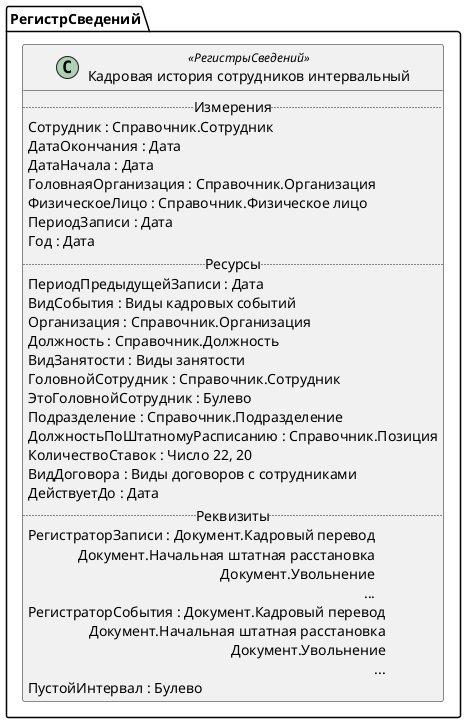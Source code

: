 ﻿@startuml КадроваяИсторияСотрудниковИнтервальный
'!include templates.wsd
'..\include templates.wsd
class РегистрСведений.КадроваяИсторияСотрудниковИнтервальный as "Кадровая история сотрудников интервальный" <<РегистрыСведений>>
{
..Измерения..
Сотрудник : Справочник.Сотрудник
ДатаОкончания : Дата
ДатаНачала : Дата
ГоловнаяОрганизация : Справочник.Организация
ФизическоеЛицо : Справочник.Физическое лицо
ПериодЗаписи : Дата
Год : Дата
..Ресурсы..
ПериодПредыдущейЗаписи : Дата
ВидСобытия : Виды кадровых событий
Организация : Справочник.Организация
Должность : Справочник.Должность
ВидЗанятости : Виды занятости
ГоловнойСотрудник : Справочник.Сотрудник
ЭтоГоловнойСотрудник : Булево
Подразделение : Справочник.Подразделение
ДолжностьПоШтатномуРасписанию : Справочник.Позиция
КоличествоСтавок : Число 22, 20
ВидДоговора : Виды договоров с сотрудниками
ДействуетДо : Дата
..Реквизиты..
РегистраторЗаписи : Документ.Кадровый перевод\rДокумент.Начальная штатная расстановка\rДокумент.Увольнение\r...
РегистраторСобытия : Документ.Кадровый перевод\rДокумент.Начальная штатная расстановка\rДокумент.Увольнение\r...
ПустойИнтервал : Булево
}
@enduml
